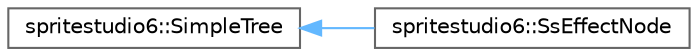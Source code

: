 digraph "Graphical Class Hierarchy"
{
 // LATEX_PDF_SIZE
  bgcolor="transparent";
  edge [fontname=Helvetica,fontsize=10,labelfontname=Helvetica,labelfontsize=10];
  node [fontname=Helvetica,fontsize=10,shape=box,height=0.2,width=0.4];
  rankdir="LR";
  Node0 [id="Node000000",label="spritestudio6::SimpleTree",height=0.2,width=0.4,color="grey40", fillcolor="white", style="filled",URL="$classspritestudio6_1_1_simple_tree.html",tooltip=" "];
  Node0 -> Node1 [id="edge25_Node000000_Node000001",dir="back",color="steelblue1",style="solid",tooltip=" "];
  Node1 [id="Node000001",label="spritestudio6::SsEffectNode",height=0.2,width=0.4,color="grey40", fillcolor="white", style="filled",URL="$classspritestudio6_1_1_ss_effect_node.html",tooltip=" "];
}
